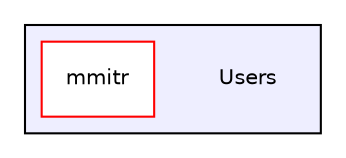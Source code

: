 digraph "C:/Users" {
  compound=true
  node [ fontsize="10", fontname="Helvetica"];
  edge [ labelfontsize="10", labelfontname="Helvetica"];
  subgraph clusterdir_d522931ffa1371640980b621734a4381 {
    graph [ bgcolor="#eeeeff", pencolor="black", label="" URL="dir_d522931ffa1371640980b621734a4381.html"];
    dir_d522931ffa1371640980b621734a4381 [shape=plaintext label="Users"];
  dir_34bfd96ef77872ae5e78d21c654987cf [shape=box label="mmitr" fillcolor="white" style="filled" color="red" URL="dir_34bfd96ef77872ae5e78d21c654987cf.html"];
  }
}
